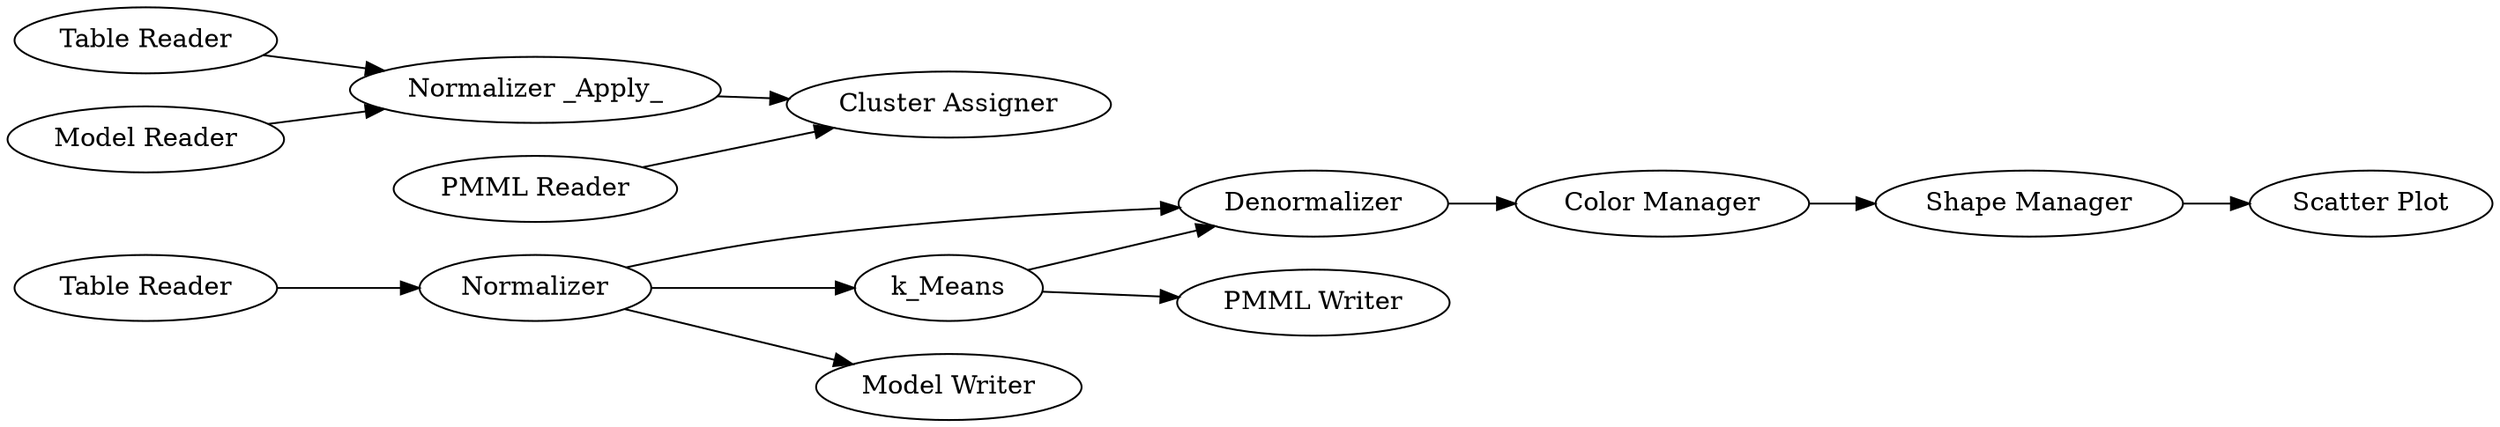 digraph {
	12 -> 35
	54 -> 28
	12 -> 2
	2 -> 35
	35 -> 3
	3 -> 4
	12 -> 49
	51 -> 17
	2 -> 50
	28 -> 17
	52 -> 28
	4 -> 42
	53 -> 12
	50 [label="PMML Writer"]
	35 [label=Denormalizer]
	42 [label="Scatter Plot"]
	49 [label="Model Writer"]
	53 [label="Table Reader"]
	28 [label="Normalizer _Apply_"]
	51 [label="PMML Reader"]
	4 [label="Shape Manager"]
	54 [label="Table Reader"]
	52 [label="Model Reader"]
	17 [label="Cluster Assigner"]
	3 [label="Color Manager"]
	2 [label=k_Means]
	12 [label=Normalizer]
	rankdir=LR
}
